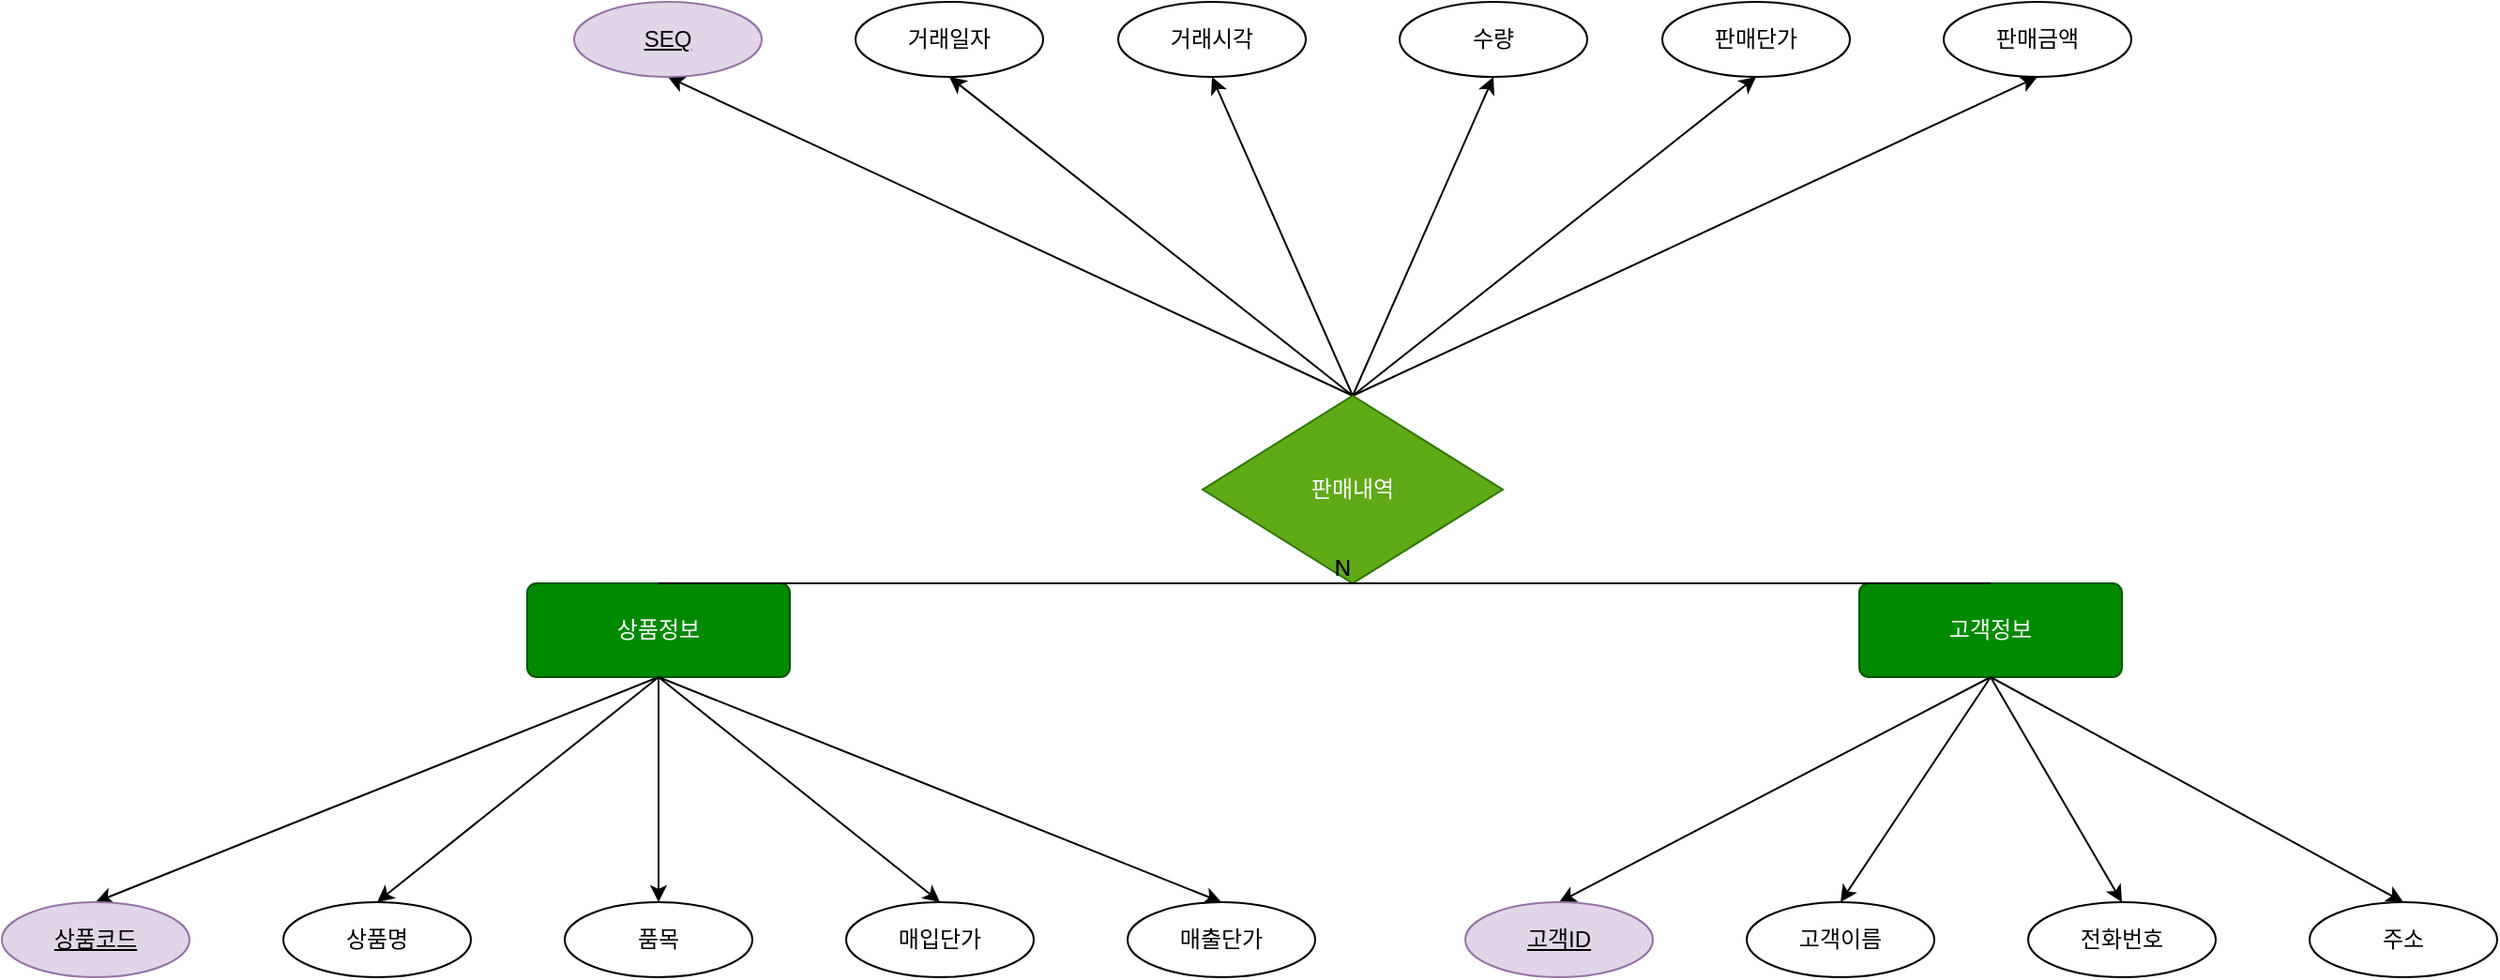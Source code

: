 <mxfile version="21.3.8" type="device">
  <diagram name="페이지-1" id="fYRx3lUVyzc-afdmc7QN">
    <mxGraphModel dx="2049" dy="1126" grid="1" gridSize="10" guides="1" tooltips="1" connect="1" arrows="1" fold="1" page="1" pageScale="1" pageWidth="4681" pageHeight="3300" math="0" shadow="0">
      <root>
        <mxCell id="0" />
        <mxCell id="1" parent="0" />
        <mxCell id="uE8spib91R3WZkdDd9FY-8" style="rounded=0;orthogonalLoop=1;jettySize=auto;html=1;entryX=0.5;entryY=0;entryDx=0;entryDy=0;exitX=0.5;exitY=1;exitDx=0;exitDy=0;" edge="1" parent="1" source="uE8spib91R3WZkdDd9FY-2" target="uE8spib91R3WZkdDd9FY-3">
          <mxGeometry relative="1" as="geometry" />
        </mxCell>
        <mxCell id="uE8spib91R3WZkdDd9FY-2" value="상품정보" style="rounded=1;arcSize=10;whiteSpace=wrap;html=1;align=center;fillColor=#008a00;strokeColor=#005700;fontColor=#ffffff;" vertex="1" parent="1">
          <mxGeometry x="660" y="700" width="140" height="50" as="geometry" />
        </mxCell>
        <mxCell id="uE8spib91R3WZkdDd9FY-3" value="상품코드" style="ellipse;whiteSpace=wrap;html=1;align=center;fontStyle=4;fillColor=#e1d5e7;strokeColor=#9673a6;" vertex="1" parent="1">
          <mxGeometry x="380" y="870" width="100" height="40" as="geometry" />
        </mxCell>
        <mxCell id="uE8spib91R3WZkdDd9FY-4" value="상품명" style="ellipse;whiteSpace=wrap;html=1;align=center;" vertex="1" parent="1">
          <mxGeometry x="530" y="870" width="100" height="40" as="geometry" />
        </mxCell>
        <mxCell id="uE8spib91R3WZkdDd9FY-5" value="품목" style="ellipse;whiteSpace=wrap;html=1;align=center;" vertex="1" parent="1">
          <mxGeometry x="680" y="870" width="100" height="40" as="geometry" />
        </mxCell>
        <mxCell id="uE8spib91R3WZkdDd9FY-6" value="매입단가" style="ellipse;whiteSpace=wrap;html=1;align=center;" vertex="1" parent="1">
          <mxGeometry x="830" y="870" width="100" height="40" as="geometry" />
        </mxCell>
        <mxCell id="uE8spib91R3WZkdDd9FY-7" value="매출단가" style="ellipse;whiteSpace=wrap;html=1;align=center;" vertex="1" parent="1">
          <mxGeometry x="980" y="870" width="100" height="40" as="geometry" />
        </mxCell>
        <mxCell id="uE8spib91R3WZkdDd9FY-9" style="rounded=0;orthogonalLoop=1;jettySize=auto;html=1;entryX=0.5;entryY=0;entryDx=0;entryDy=0;exitX=0.5;exitY=1;exitDx=0;exitDy=0;" edge="1" parent="1" source="uE8spib91R3WZkdDd9FY-2" target="uE8spib91R3WZkdDd9FY-4">
          <mxGeometry relative="1" as="geometry">
            <mxPoint x="587" y="810" as="sourcePoint" />
            <mxPoint x="440" y="880" as="targetPoint" />
          </mxGeometry>
        </mxCell>
        <mxCell id="uE8spib91R3WZkdDd9FY-10" style="rounded=0;orthogonalLoop=1;jettySize=auto;html=1;entryX=0.5;entryY=0;entryDx=0;entryDy=0;exitX=0.5;exitY=1;exitDx=0;exitDy=0;" edge="1" parent="1" source="uE8spib91R3WZkdDd9FY-2" target="uE8spib91R3WZkdDd9FY-5">
          <mxGeometry relative="1" as="geometry">
            <mxPoint x="810" y="810" as="sourcePoint" />
            <mxPoint x="590" y="880" as="targetPoint" />
          </mxGeometry>
        </mxCell>
        <mxCell id="uE8spib91R3WZkdDd9FY-11" style="rounded=0;orthogonalLoop=1;jettySize=auto;html=1;entryX=0.5;entryY=0;entryDx=0;entryDy=0;exitX=0.5;exitY=1;exitDx=0;exitDy=0;" edge="1" parent="1" source="uE8spib91R3WZkdDd9FY-2" target="uE8spib91R3WZkdDd9FY-6">
          <mxGeometry relative="1" as="geometry">
            <mxPoint x="920" y="720" as="sourcePoint" />
            <mxPoint x="880" y="830" as="targetPoint" />
          </mxGeometry>
        </mxCell>
        <mxCell id="uE8spib91R3WZkdDd9FY-12" style="rounded=0;orthogonalLoop=1;jettySize=auto;html=1;entryX=0.5;entryY=0;entryDx=0;entryDy=0;exitX=0.5;exitY=1;exitDx=0;exitDy=0;" edge="1" parent="1" source="uE8spib91R3WZkdDd9FY-2" target="uE8spib91R3WZkdDd9FY-7">
          <mxGeometry relative="1" as="geometry">
            <mxPoint x="900" y="740" as="sourcePoint" />
            <mxPoint x="1010" y="850" as="targetPoint" />
          </mxGeometry>
        </mxCell>
        <mxCell id="uE8spib91R3WZkdDd9FY-13" style="rounded=0;orthogonalLoop=1;jettySize=auto;html=1;entryX=0.5;entryY=0;entryDx=0;entryDy=0;exitX=0.5;exitY=1;exitDx=0;exitDy=0;" edge="1" source="uE8spib91R3WZkdDd9FY-14" target="uE8spib91R3WZkdDd9FY-15" parent="1">
          <mxGeometry relative="1" as="geometry" />
        </mxCell>
        <mxCell id="uE8spib91R3WZkdDd9FY-14" value="고객정보" style="rounded=1;arcSize=10;whiteSpace=wrap;html=1;align=center;fillColor=#008a00;strokeColor=#005700;fontColor=#ffffff;" vertex="1" parent="1">
          <mxGeometry x="1370" y="700" width="140" height="50" as="geometry" />
        </mxCell>
        <mxCell id="uE8spib91R3WZkdDd9FY-15" value="고객ID" style="ellipse;whiteSpace=wrap;html=1;align=center;fontStyle=4;fillColor=#e1d5e7;strokeColor=#9673a6;" vertex="1" parent="1">
          <mxGeometry x="1160" y="870" width="100" height="40" as="geometry" />
        </mxCell>
        <mxCell id="uE8spib91R3WZkdDd9FY-16" value="고객이름" style="ellipse;whiteSpace=wrap;html=1;align=center;" vertex="1" parent="1">
          <mxGeometry x="1310" y="870" width="100" height="40" as="geometry" />
        </mxCell>
        <mxCell id="uE8spib91R3WZkdDd9FY-17" value="전화번호" style="ellipse;whiteSpace=wrap;html=1;align=center;" vertex="1" parent="1">
          <mxGeometry x="1460" y="870" width="100" height="40" as="geometry" />
        </mxCell>
        <mxCell id="uE8spib91R3WZkdDd9FY-18" value="주소" style="ellipse;whiteSpace=wrap;html=1;align=center;" vertex="1" parent="1">
          <mxGeometry x="1610" y="870" width="100" height="40" as="geometry" />
        </mxCell>
        <mxCell id="uE8spib91R3WZkdDd9FY-20" style="rounded=0;orthogonalLoop=1;jettySize=auto;html=1;entryX=0.5;entryY=0;entryDx=0;entryDy=0;exitX=0.5;exitY=1;exitDx=0;exitDy=0;" edge="1" source="uE8spib91R3WZkdDd9FY-14" target="uE8spib91R3WZkdDd9FY-16" parent="1">
          <mxGeometry relative="1" as="geometry">
            <mxPoint x="1367" y="810" as="sourcePoint" />
            <mxPoint x="1220" y="880" as="targetPoint" />
          </mxGeometry>
        </mxCell>
        <mxCell id="uE8spib91R3WZkdDd9FY-21" style="rounded=0;orthogonalLoop=1;jettySize=auto;html=1;entryX=0.5;entryY=0;entryDx=0;entryDy=0;exitX=0.5;exitY=1;exitDx=0;exitDy=0;" edge="1" source="uE8spib91R3WZkdDd9FY-14" target="uE8spib91R3WZkdDd9FY-17" parent="1">
          <mxGeometry relative="1" as="geometry">
            <mxPoint x="1590" y="810" as="sourcePoint" />
            <mxPoint x="1370" y="880" as="targetPoint" />
          </mxGeometry>
        </mxCell>
        <mxCell id="uE8spib91R3WZkdDd9FY-22" style="rounded=0;orthogonalLoop=1;jettySize=auto;html=1;entryX=0.5;entryY=0;entryDx=0;entryDy=0;exitX=0.5;exitY=1;exitDx=0;exitDy=0;" edge="1" source="uE8spib91R3WZkdDd9FY-14" target="uE8spib91R3WZkdDd9FY-18" parent="1">
          <mxGeometry relative="1" as="geometry">
            <mxPoint x="1700" y="720" as="sourcePoint" />
            <mxPoint x="1660" y="830" as="targetPoint" />
          </mxGeometry>
        </mxCell>
        <mxCell id="uE8spib91R3WZkdDd9FY-39" style="rounded=0;orthogonalLoop=1;jettySize=auto;html=1;entryX=0.5;entryY=1;entryDx=0;entryDy=0;exitX=0.5;exitY=0;exitDx=0;exitDy=0;" edge="1" parent="1" source="uE8spib91R3WZkdDd9FY-24" target="uE8spib91R3WZkdDd9FY-38">
          <mxGeometry relative="1" as="geometry" />
        </mxCell>
        <mxCell id="uE8spib91R3WZkdDd9FY-40" style="edgeStyle=none;shape=connector;rounded=0;orthogonalLoop=1;jettySize=auto;html=1;entryX=0.5;entryY=1;entryDx=0;entryDy=0;labelBackgroundColor=default;strokeColor=default;fontFamily=Helvetica;fontSize=11;fontColor=default;endArrow=classic;exitX=0.5;exitY=0;exitDx=0;exitDy=0;" edge="1" parent="1" source="uE8spib91R3WZkdDd9FY-24" target="uE8spib91R3WZkdDd9FY-33">
          <mxGeometry relative="1" as="geometry" />
        </mxCell>
        <mxCell id="uE8spib91R3WZkdDd9FY-41" style="edgeStyle=none;shape=connector;rounded=0;orthogonalLoop=1;jettySize=auto;html=1;entryX=0.5;entryY=1;entryDx=0;entryDy=0;labelBackgroundColor=default;strokeColor=default;fontFamily=Helvetica;fontSize=11;fontColor=default;endArrow=classic;exitX=0.5;exitY=0;exitDx=0;exitDy=0;" edge="1" parent="1" source="uE8spib91R3WZkdDd9FY-24" target="uE8spib91R3WZkdDd9FY-34">
          <mxGeometry relative="1" as="geometry" />
        </mxCell>
        <mxCell id="uE8spib91R3WZkdDd9FY-42" style="edgeStyle=none;shape=connector;rounded=0;orthogonalLoop=1;jettySize=auto;html=1;entryX=0.5;entryY=1;entryDx=0;entryDy=0;labelBackgroundColor=default;strokeColor=default;fontFamily=Helvetica;fontSize=11;fontColor=default;endArrow=classic;exitX=0.5;exitY=0;exitDx=0;exitDy=0;" edge="1" parent="1" source="uE8spib91R3WZkdDd9FY-24" target="uE8spib91R3WZkdDd9FY-35">
          <mxGeometry relative="1" as="geometry" />
        </mxCell>
        <mxCell id="uE8spib91R3WZkdDd9FY-43" style="edgeStyle=none;shape=connector;rounded=0;orthogonalLoop=1;jettySize=auto;html=1;entryX=0.5;entryY=1;entryDx=0;entryDy=0;labelBackgroundColor=default;strokeColor=default;fontFamily=Helvetica;fontSize=11;fontColor=default;endArrow=classic;exitX=0.5;exitY=0;exitDx=0;exitDy=0;" edge="1" parent="1" source="uE8spib91R3WZkdDd9FY-24" target="uE8spib91R3WZkdDd9FY-36">
          <mxGeometry relative="1" as="geometry" />
        </mxCell>
        <mxCell id="uE8spib91R3WZkdDd9FY-44" style="edgeStyle=none;shape=connector;rounded=0;orthogonalLoop=1;jettySize=auto;html=1;entryX=0.5;entryY=1;entryDx=0;entryDy=0;labelBackgroundColor=default;strokeColor=default;fontFamily=Helvetica;fontSize=11;fontColor=default;endArrow=classic;exitX=0.5;exitY=0;exitDx=0;exitDy=0;" edge="1" parent="1" source="uE8spib91R3WZkdDd9FY-24" target="uE8spib91R3WZkdDd9FY-37">
          <mxGeometry relative="1" as="geometry" />
        </mxCell>
        <mxCell id="uE8spib91R3WZkdDd9FY-24" value="판매내역" style="shape=rhombus;perimeter=rhombusPerimeter;whiteSpace=wrap;html=1;align=center;fillColor=#60a917;strokeColor=#2D7600;fontColor=#ffffff;" vertex="1" parent="1">
          <mxGeometry x="1020" y="600" width="160" height="100" as="geometry" />
        </mxCell>
        <mxCell id="uE8spib91R3WZkdDd9FY-29" value="" style="endArrow=none;html=1;rounded=0;exitX=0.5;exitY=0;exitDx=0;exitDy=0;entryX=0.5;entryY=1;entryDx=0;entryDy=0;" edge="1" parent="1" source="uE8spib91R3WZkdDd9FY-2" target="uE8spib91R3WZkdDd9FY-24">
          <mxGeometry relative="1" as="geometry">
            <mxPoint x="910" y="630" as="sourcePoint" />
            <mxPoint x="1070" y="630" as="targetPoint" />
          </mxGeometry>
        </mxCell>
        <mxCell id="uE8spib91R3WZkdDd9FY-30" value="N" style="resizable=0;html=1;whiteSpace=wrap;align=right;verticalAlign=bottom;" connectable="0" vertex="1" parent="uE8spib91R3WZkdDd9FY-29">
          <mxGeometry x="1" relative="1" as="geometry" />
        </mxCell>
        <mxCell id="uE8spib91R3WZkdDd9FY-31" value="" style="endArrow=none;html=1;rounded=0;exitX=0.5;exitY=0;exitDx=0;exitDy=0;entryX=0.5;entryY=1;entryDx=0;entryDy=0;" edge="1" parent="1" source="uE8spib91R3WZkdDd9FY-14" target="uE8spib91R3WZkdDd9FY-24">
          <mxGeometry relative="1" as="geometry">
            <mxPoint x="1130" y="610" as="sourcePoint" />
            <mxPoint x="1290" y="610" as="targetPoint" />
          </mxGeometry>
        </mxCell>
        <mxCell id="uE8spib91R3WZkdDd9FY-32" value="N" style="resizable=0;html=1;whiteSpace=wrap;align=right;verticalAlign=bottom;" connectable="0" vertex="1" parent="uE8spib91R3WZkdDd9FY-31">
          <mxGeometry x="1" relative="1" as="geometry" />
        </mxCell>
        <mxCell id="uE8spib91R3WZkdDd9FY-33" value="거래일자" style="ellipse;whiteSpace=wrap;html=1;align=center;" vertex="1" parent="1">
          <mxGeometry x="835" y="390" width="100" height="40" as="geometry" />
        </mxCell>
        <mxCell id="uE8spib91R3WZkdDd9FY-34" value="거래시각" style="ellipse;whiteSpace=wrap;html=1;align=center;" vertex="1" parent="1">
          <mxGeometry x="975" y="390" width="100" height="40" as="geometry" />
        </mxCell>
        <mxCell id="uE8spib91R3WZkdDd9FY-35" value="수량" style="ellipse;whiteSpace=wrap;html=1;align=center;" vertex="1" parent="1">
          <mxGeometry x="1125" y="390" width="100" height="40" as="geometry" />
        </mxCell>
        <mxCell id="uE8spib91R3WZkdDd9FY-36" value="판매단가" style="ellipse;whiteSpace=wrap;html=1;align=center;" vertex="1" parent="1">
          <mxGeometry x="1265" y="390" width="100" height="40" as="geometry" />
        </mxCell>
        <mxCell id="uE8spib91R3WZkdDd9FY-37" value="판매금액" style="ellipse;whiteSpace=wrap;html=1;align=center;" vertex="1" parent="1">
          <mxGeometry x="1415" y="390" width="100" height="40" as="geometry" />
        </mxCell>
        <mxCell id="uE8spib91R3WZkdDd9FY-38" value="SEQ" style="ellipse;whiteSpace=wrap;html=1;align=center;fontStyle=4;fillColor=#e1d5e7;strokeColor=#9673a6;" vertex="1" parent="1">
          <mxGeometry x="685" y="390" width="100" height="40" as="geometry" />
        </mxCell>
      </root>
    </mxGraphModel>
  </diagram>
</mxfile>

